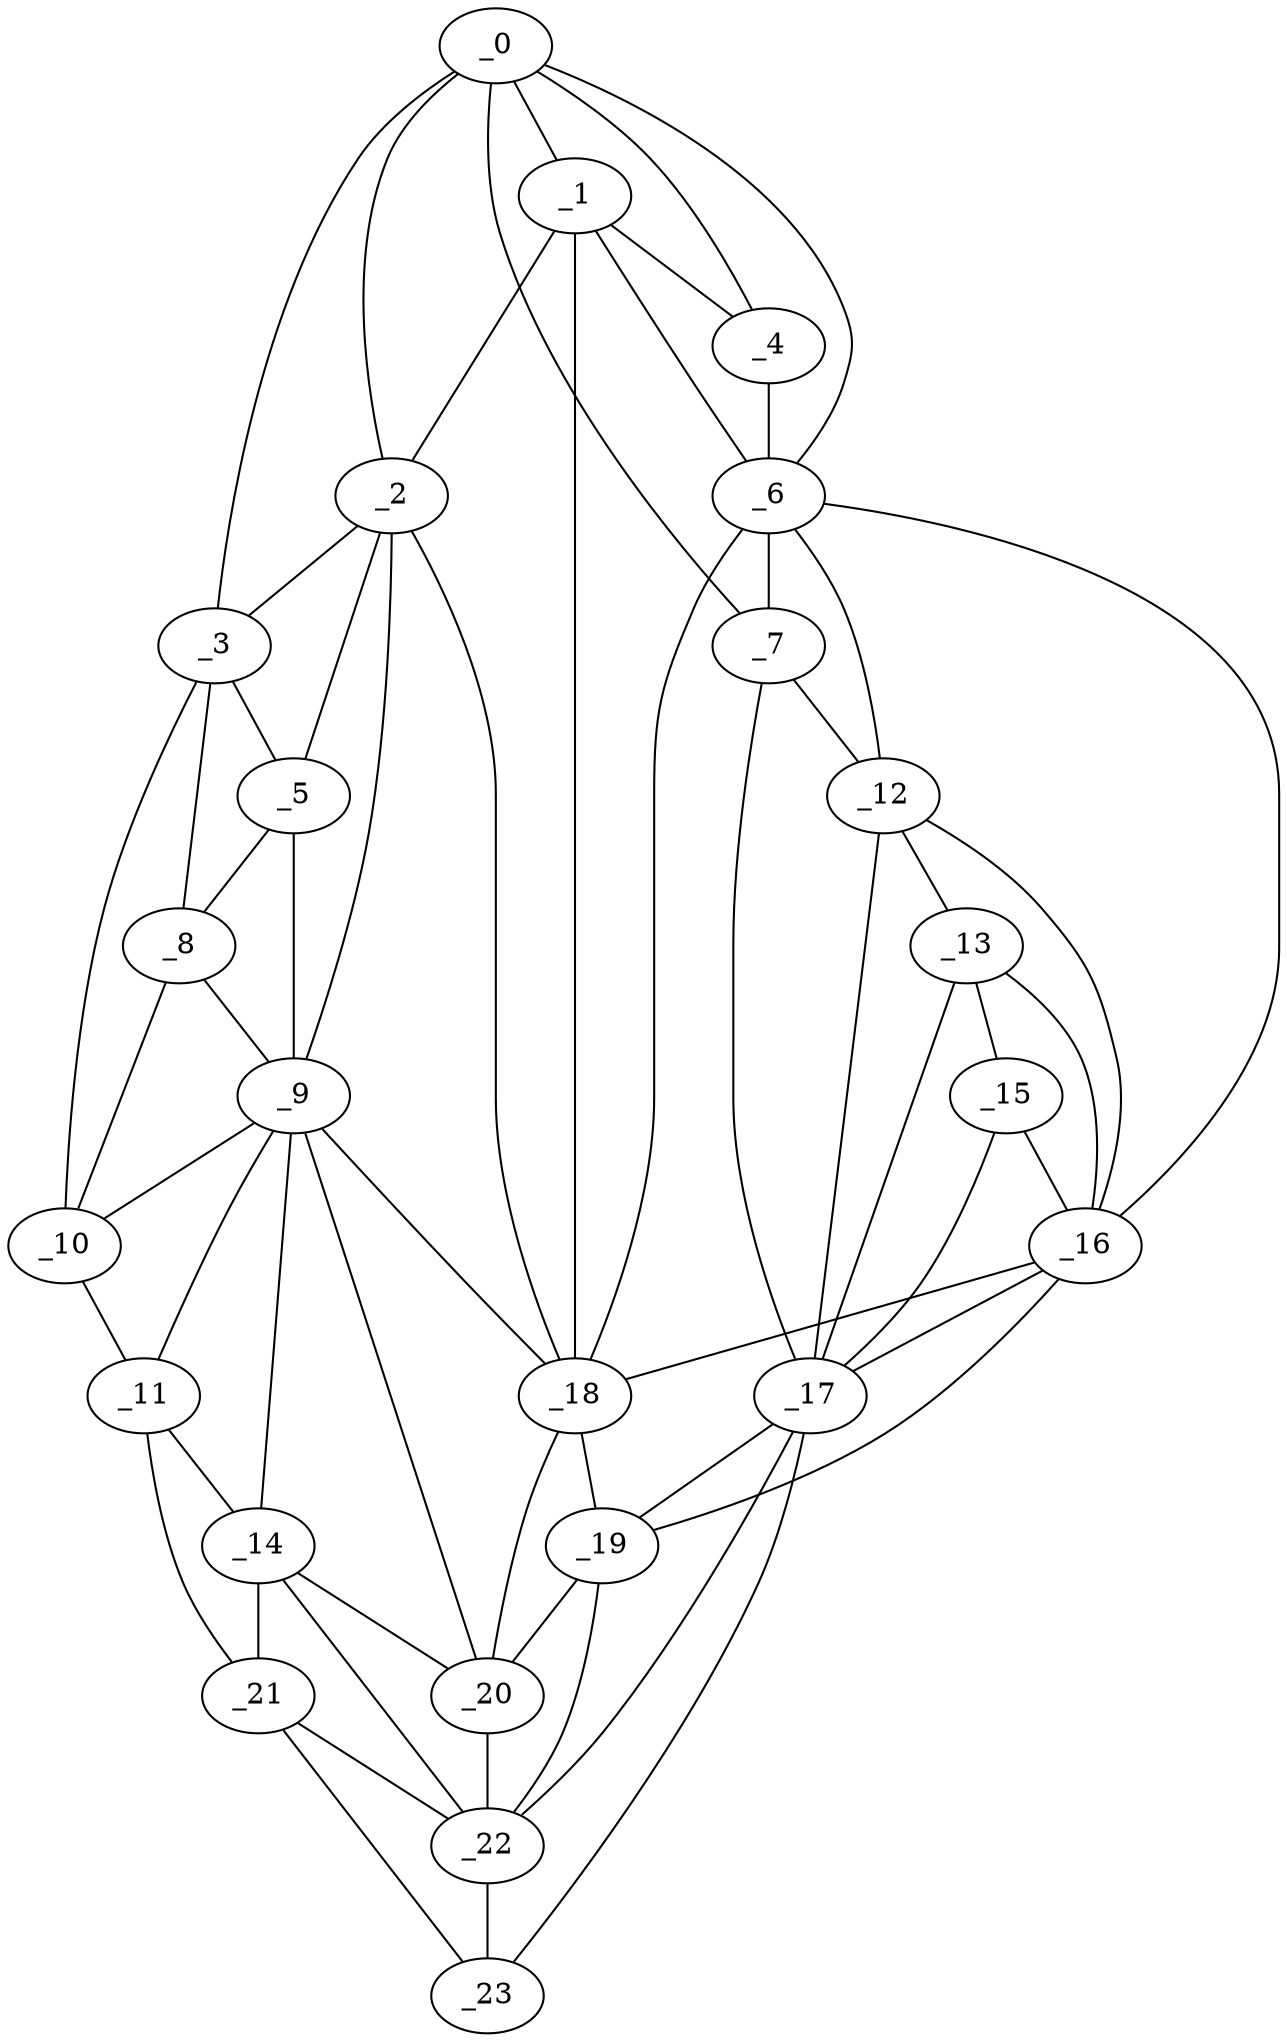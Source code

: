 graph "obj27__90.gxl" {
	_0	 [x=13,
		y=24];
	_1	 [x=21,
		y=47];
	_0 -- _1	 [valence=1];
	_2	 [x=25,
		y=78];
	_0 -- _2	 [valence=1];
	_3	 [x=25,
		y=110];
	_0 -- _3	 [valence=1];
	_4	 [x=26,
		y=30];
	_0 -- _4	 [valence=2];
	_6	 [x=31,
		y=27];
	_0 -- _6	 [valence=2];
	_7	 [x=34,
		y=17];
	_0 -- _7	 [valence=1];
	_1 -- _2	 [valence=2];
	_1 -- _4	 [valence=2];
	_1 -- _6	 [valence=2];
	_18	 [x=98,
		y=44];
	_1 -- _18	 [valence=2];
	_2 -- _3	 [valence=2];
	_5	 [x=29,
		y=86];
	_2 -- _5	 [valence=1];
	_9	 [x=60,
		y=100];
	_2 -- _9	 [valence=2];
	_2 -- _18	 [valence=2];
	_3 -- _5	 [valence=1];
	_8	 [x=43,
		y=110];
	_3 -- _8	 [valence=1];
	_10	 [x=63,
		y=115];
	_3 -- _10	 [valence=1];
	_4 -- _6	 [valence=1];
	_5 -- _8	 [valence=2];
	_5 -- _9	 [valence=2];
	_6 -- _7	 [valence=2];
	_12	 [x=81,
		y=13];
	_6 -- _12	 [valence=1];
	_16	 [x=94,
		y=27];
	_6 -- _16	 [valence=2];
	_6 -- _18	 [valence=1];
	_7 -- _12	 [valence=1];
	_17	 [x=98,
		y=8];
	_7 -- _17	 [valence=1];
	_8 -- _9	 [valence=1];
	_8 -- _10	 [valence=2];
	_9 -- _10	 [valence=2];
	_11	 [x=76,
		y=115];
	_9 -- _11	 [valence=1];
	_14	 [x=86,
		y=105];
	_9 -- _14	 [valence=2];
	_9 -- _18	 [valence=2];
	_20	 [x=107,
		y=75];
	_9 -- _20	 [valence=2];
	_10 -- _11	 [valence=1];
	_11 -- _14	 [valence=2];
	_21	 [x=110,
		y=108];
	_11 -- _21	 [valence=1];
	_13	 [x=86,
		y=14];
	_12 -- _13	 [valence=1];
	_12 -- _16	 [valence=2];
	_12 -- _17	 [valence=2];
	_15	 [x=93,
		y=16];
	_13 -- _15	 [valence=2];
	_13 -- _16	 [valence=1];
	_13 -- _17	 [valence=2];
	_14 -- _20	 [valence=2];
	_14 -- _21	 [valence=1];
	_22	 [x=116,
		y=85];
	_14 -- _22	 [valence=2];
	_15 -- _16	 [valence=2];
	_15 -- _17	 [valence=1];
	_16 -- _17	 [valence=2];
	_16 -- _18	 [valence=2];
	_19	 [x=103,
		y=49];
	_16 -- _19	 [valence=2];
	_17 -- _19	 [valence=1];
	_17 -- _22	 [valence=1];
	_23	 [x=122,
		y=104];
	_17 -- _23	 [valence=1];
	_18 -- _19	 [valence=2];
	_18 -- _20	 [valence=2];
	_19 -- _20	 [valence=2];
	_19 -- _22	 [valence=2];
	_20 -- _22	 [valence=1];
	_21 -- _22	 [valence=2];
	_21 -- _23	 [valence=1];
	_22 -- _23	 [valence=2];
}
